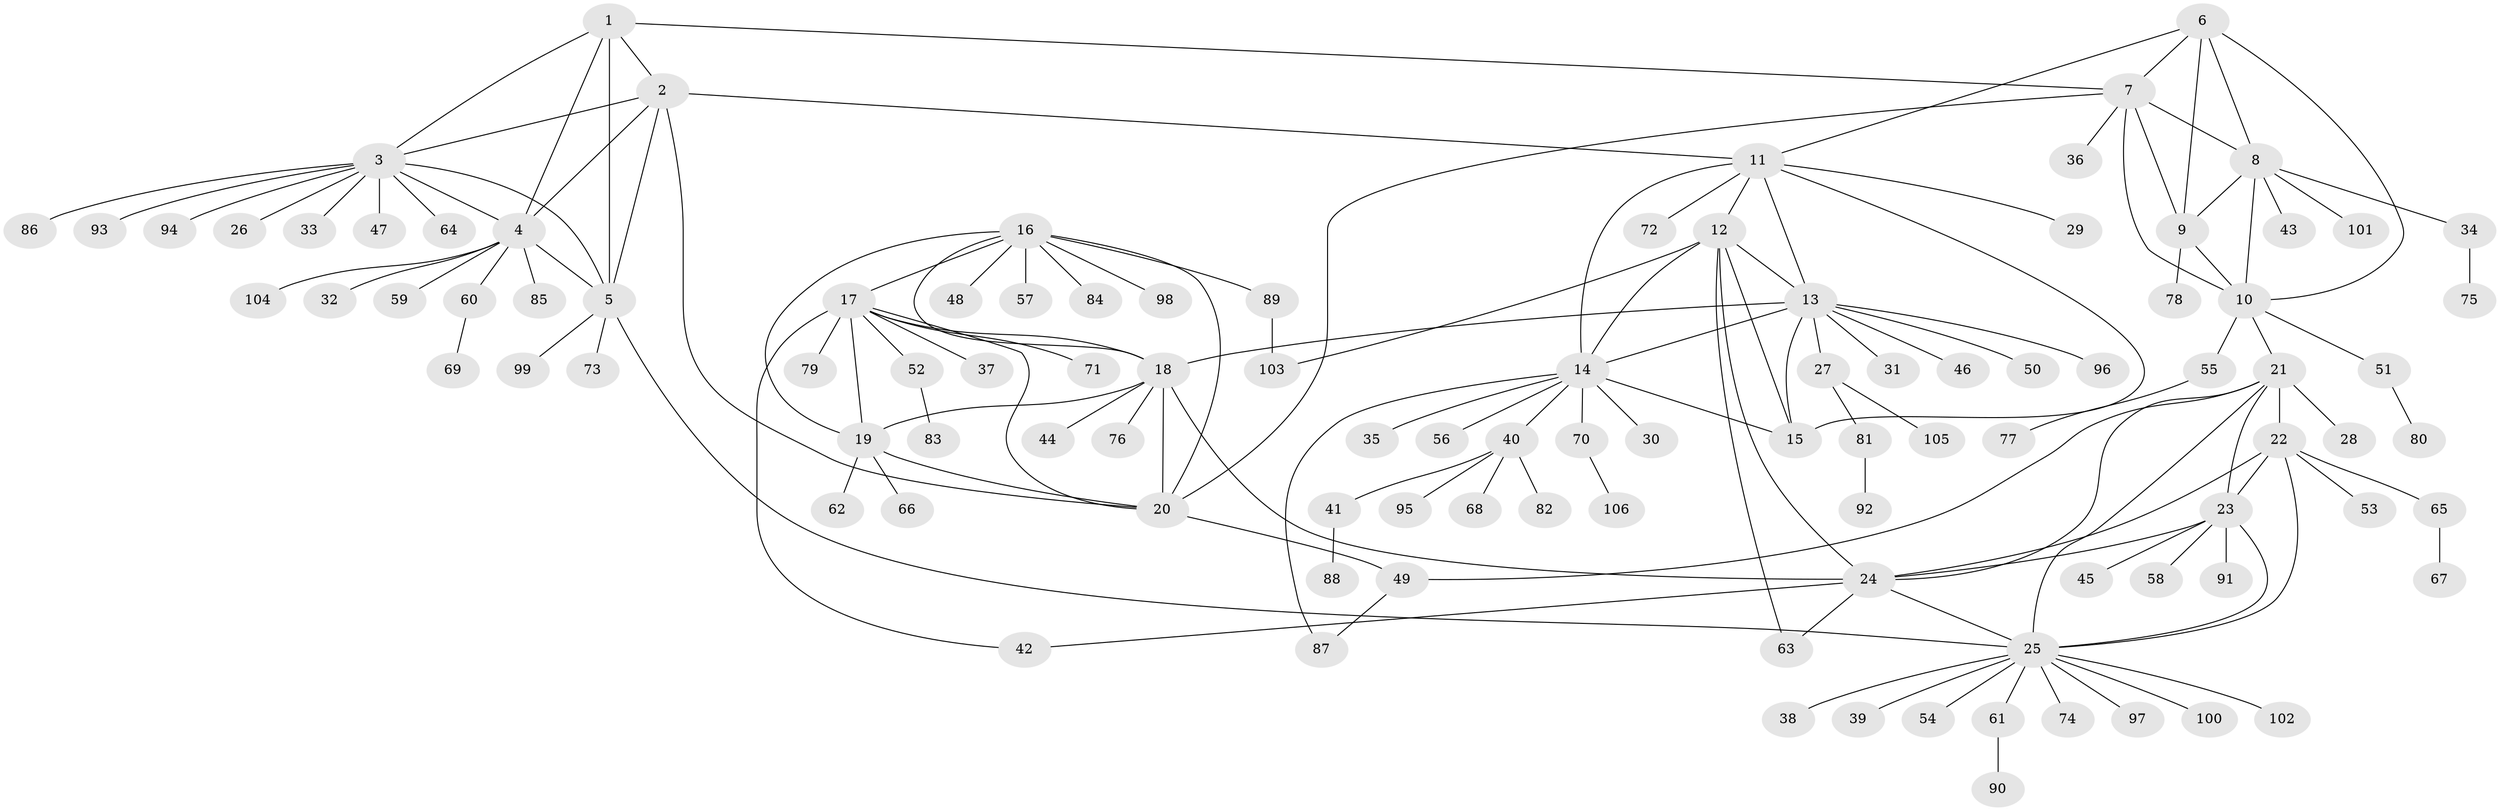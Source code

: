 // Generated by graph-tools (version 1.1) at 2025/02/03/09/25 03:02:53]
// undirected, 106 vertices, 146 edges
graph export_dot {
graph [start="1"]
  node [color=gray90,style=filled];
  1;
  2;
  3;
  4;
  5;
  6;
  7;
  8;
  9;
  10;
  11;
  12;
  13;
  14;
  15;
  16;
  17;
  18;
  19;
  20;
  21;
  22;
  23;
  24;
  25;
  26;
  27;
  28;
  29;
  30;
  31;
  32;
  33;
  34;
  35;
  36;
  37;
  38;
  39;
  40;
  41;
  42;
  43;
  44;
  45;
  46;
  47;
  48;
  49;
  50;
  51;
  52;
  53;
  54;
  55;
  56;
  57;
  58;
  59;
  60;
  61;
  62;
  63;
  64;
  65;
  66;
  67;
  68;
  69;
  70;
  71;
  72;
  73;
  74;
  75;
  76;
  77;
  78;
  79;
  80;
  81;
  82;
  83;
  84;
  85;
  86;
  87;
  88;
  89;
  90;
  91;
  92;
  93;
  94;
  95;
  96;
  97;
  98;
  99;
  100;
  101;
  102;
  103;
  104;
  105;
  106;
  1 -- 2;
  1 -- 3;
  1 -- 4;
  1 -- 5;
  1 -- 7;
  2 -- 3;
  2 -- 4;
  2 -- 5;
  2 -- 11;
  2 -- 20;
  3 -- 4;
  3 -- 5;
  3 -- 26;
  3 -- 33;
  3 -- 47;
  3 -- 64;
  3 -- 86;
  3 -- 93;
  3 -- 94;
  4 -- 5;
  4 -- 32;
  4 -- 59;
  4 -- 60;
  4 -- 85;
  4 -- 104;
  5 -- 25;
  5 -- 73;
  5 -- 99;
  6 -- 7;
  6 -- 8;
  6 -- 9;
  6 -- 10;
  6 -- 11;
  7 -- 8;
  7 -- 9;
  7 -- 10;
  7 -- 20;
  7 -- 36;
  8 -- 9;
  8 -- 10;
  8 -- 34;
  8 -- 43;
  8 -- 101;
  9 -- 10;
  9 -- 78;
  10 -- 21;
  10 -- 51;
  10 -- 55;
  11 -- 12;
  11 -- 13;
  11 -- 14;
  11 -- 15;
  11 -- 29;
  11 -- 72;
  12 -- 13;
  12 -- 14;
  12 -- 15;
  12 -- 24;
  12 -- 63;
  12 -- 103;
  13 -- 14;
  13 -- 15;
  13 -- 18;
  13 -- 27;
  13 -- 31;
  13 -- 46;
  13 -- 50;
  13 -- 96;
  14 -- 15;
  14 -- 30;
  14 -- 35;
  14 -- 40;
  14 -- 56;
  14 -- 70;
  14 -- 87;
  16 -- 17;
  16 -- 18;
  16 -- 19;
  16 -- 20;
  16 -- 48;
  16 -- 57;
  16 -- 84;
  16 -- 89;
  16 -- 98;
  17 -- 18;
  17 -- 19;
  17 -- 20;
  17 -- 37;
  17 -- 42;
  17 -- 52;
  17 -- 71;
  17 -- 79;
  18 -- 19;
  18 -- 20;
  18 -- 24;
  18 -- 44;
  18 -- 76;
  19 -- 20;
  19 -- 62;
  19 -- 66;
  20 -- 49;
  21 -- 22;
  21 -- 23;
  21 -- 24;
  21 -- 25;
  21 -- 28;
  21 -- 49;
  22 -- 23;
  22 -- 24;
  22 -- 25;
  22 -- 53;
  22 -- 65;
  23 -- 24;
  23 -- 25;
  23 -- 45;
  23 -- 58;
  23 -- 91;
  24 -- 25;
  24 -- 42;
  24 -- 63;
  25 -- 38;
  25 -- 39;
  25 -- 54;
  25 -- 61;
  25 -- 74;
  25 -- 97;
  25 -- 100;
  25 -- 102;
  27 -- 81;
  27 -- 105;
  34 -- 75;
  40 -- 41;
  40 -- 68;
  40 -- 82;
  40 -- 95;
  41 -- 88;
  49 -- 87;
  51 -- 80;
  52 -- 83;
  55 -- 77;
  60 -- 69;
  61 -- 90;
  65 -- 67;
  70 -- 106;
  81 -- 92;
  89 -- 103;
}
